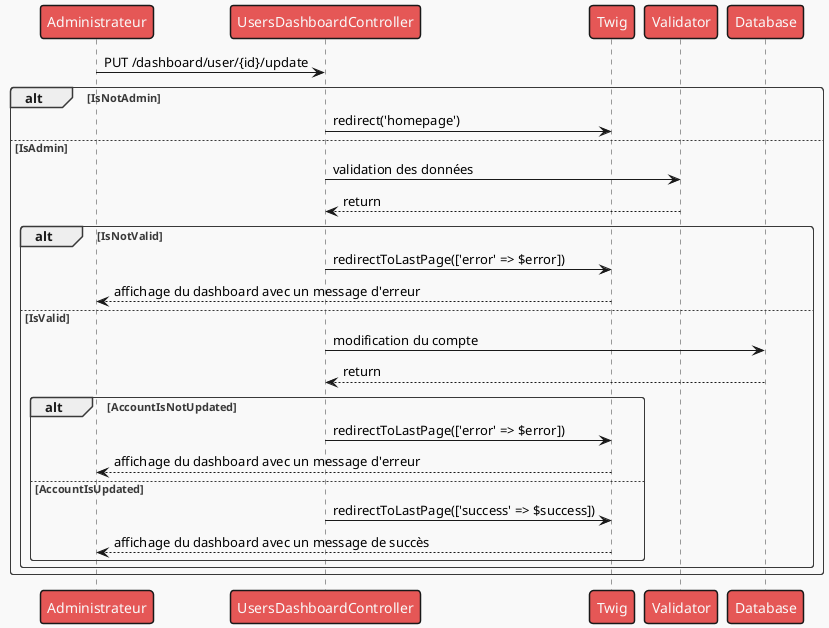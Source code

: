 @startuml

!theme mars

Person as "Administrateur" -> UsersDashboardController : PUT /dashboard/user/{id}/update

alt IsNotAdmin
    UsersDashboardController -> Twig : redirect('homepage')
else IsAdmin
    UsersDashboardController -> Validator : validation des données
    Validator --> UsersDashboardController : return
    alt IsNotValid
        UsersDashboardController -> Twig : redirectToLastPage(['error' => $error])
        Twig --> Person : affichage du dashboard avec un message d'erreur
    else IsValid
        UsersDashboardController -> Database : modification du compte
        Database --> UsersDashboardController : return
        alt AccountIsNotUpdated
            UsersDashboardController -> Twig : redirectToLastPage(['error' => $error])
            Twig --> Person : affichage du dashboard avec un message d'erreur
        else AccountIsUpdated
            UsersDashboardController -> Twig : redirectToLastPage(['success' => $success])
            Twig --> Person : affichage du dashboard avec un message de succès
        end
    end
end
@enduml